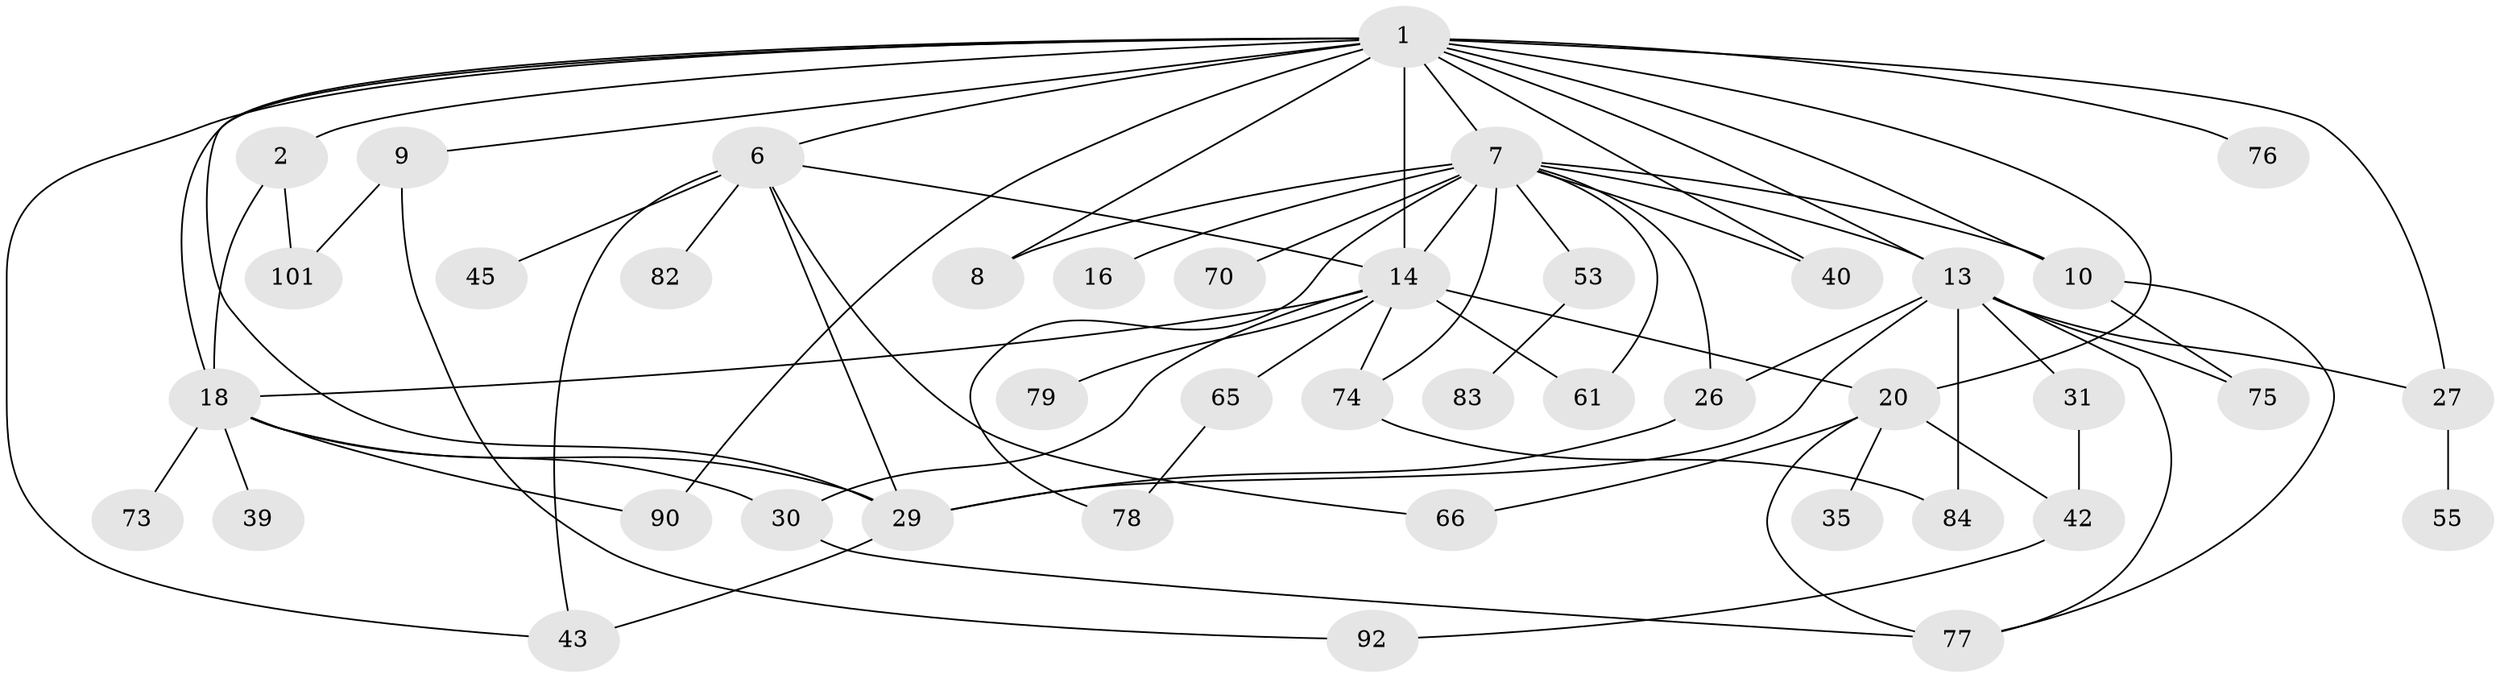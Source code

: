 // original degree distribution, {7: 0.02830188679245283, 3: 0.25471698113207547, 10: 0.018867924528301886, 2: 0.29245283018867924, 6: 0.02830188679245283, 5: 0.04716981132075472, 4: 0.05660377358490566, 1: 0.27358490566037735}
// Generated by graph-tools (version 1.1) at 2025/17/03/04/25 18:17:08]
// undirected, 42 vertices, 72 edges
graph export_dot {
graph [start="1"]
  node [color=gray90,style=filled];
  1 [super="+3"];
  2;
  6 [super="+25+15+44+60+34"];
  7 [super="+22+68+41+11+56"];
  8 [super="+28"];
  9;
  10 [super="+72"];
  13 [super="+63+17"];
  14 [super="+47+59+37+93+32"];
  16 [super="+88"];
  18 [super="+21+48"];
  20 [super="+62+67"];
  26 [super="+54"];
  27 [super="+50"];
  29 [super="+91"];
  30;
  31 [super="+38"];
  35;
  39 [super="+80"];
  40;
  42 [super="+85"];
  43;
  45 [super="+57"];
  53;
  55;
  61;
  65;
  66 [super="+71"];
  70;
  73;
  74;
  75 [super="+105"];
  76;
  77 [super="+86"];
  78;
  79;
  82;
  83;
  84;
  90;
  92;
  101 [super="+104"];
  1 -- 2;
  1 -- 6;
  1 -- 7;
  1 -- 9;
  1 -- 10;
  1 -- 8;
  1 -- 40;
  1 -- 43;
  1 -- 76;
  1 -- 13;
  1 -- 18;
  1 -- 20;
  1 -- 90;
  1 -- 27 [weight=2];
  1 -- 29;
  1 -- 14;
  2 -- 18;
  2 -- 101;
  6 -- 66;
  6 -- 29;
  6 -- 82;
  6 -- 43;
  6 -- 45;
  6 -- 14;
  7 -- 16;
  7 -- 26;
  7 -- 70;
  7 -- 74;
  7 -- 53;
  7 -- 10;
  7 -- 14;
  7 -- 40;
  7 -- 13;
  7 -- 78;
  7 -- 8;
  7 -- 61;
  9 -- 92;
  9 -- 101;
  10 -- 77;
  10 -- 75;
  13 -- 29;
  13 -- 26;
  13 -- 84;
  13 -- 77;
  13 -- 75;
  13 -- 27;
  13 -- 31;
  14 -- 65;
  14 -- 79;
  14 -- 20;
  14 -- 74;
  14 -- 30;
  14 -- 18 [weight=2];
  14 -- 61;
  18 -- 30;
  18 -- 39;
  18 -- 73;
  18 -- 90;
  18 -- 29;
  20 -- 35;
  20 -- 66;
  20 -- 42;
  20 -- 77;
  26 -- 29;
  27 -- 55;
  29 -- 43;
  30 -- 77;
  31 -- 42;
  42 -- 92;
  53 -- 83;
  65 -- 78;
  74 -- 84;
}
